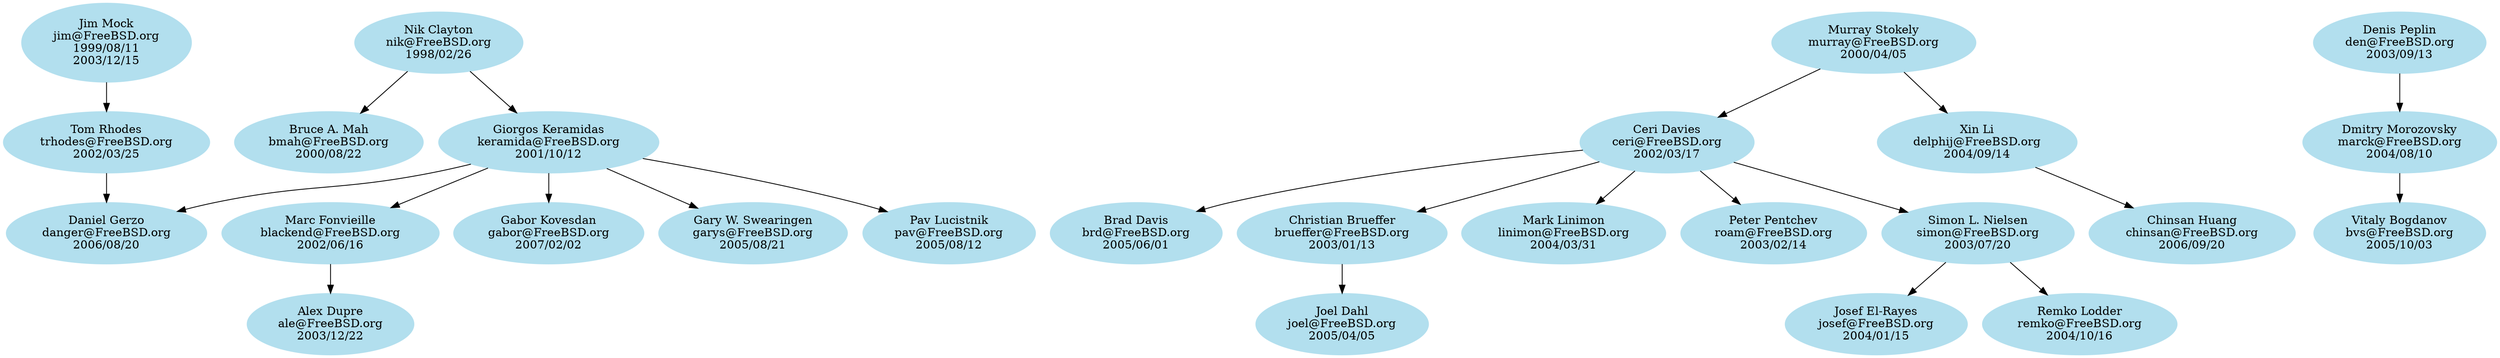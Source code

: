 # $FreeBSD$

digraph doc {

# Node definitions follow this example:
#
#   foo [label="Foo Bar\nfoo@FreeBSD.org\n????/??/??"]
#
# ????/??/?? is the date when the commit bit was obtained, usually the one you
# can find looking at CVS logs for the access (or avail) file under CVSROOT.
# Use YYYY/MM/DD format.
#
# For returned commit bits, the node definition will follow this example:
#
#   foo [label="Foo Bar\nfoo@FreeBSD.org\n????/??/??\n????/??/??"]
#
# The first date is the same as for an active committer, the second date is
# the date when the commit bit has been returned. Again, check CVS logs.

node [color=grey62, style=filled, bgcolor=black];

# Alumni go here. Try to keep things sorted.

node [color=lightblue2, style=filled, bgcolor=black];

# Current doc committers go here. Try to keep things sorted.

ale [label="Alex Dupre\nale@FreeBSD.org\n2003/12/22"]
blackend [label="Marc Fonvieille\nblackend@FreeBSD.org\n2002/06/16"]
bmah [label="Bruce A. Mah\nbmah@FreeBSD.org\n2000/08/22"]
brd [label="Brad Davis\nbrd@FreeBSD.org\n2005/06/01"]
brueffer [label="Christian Brueffer\nbrueffer@FreeBSD.org\n2003/01/13"]
bvs [label="Vitaly Bogdanov\nbvs@FreeBSD.org\n2005/10/03"]
ceri [label="Ceri Davies\nceri@FreeBSD.org\n2002/03/17"]
chinsan [label="Chinsan Huang\nchinsan@FreeBSD.org\n2006/09/20"]
danger [label="Daniel Gerzo\ndanger@FreeBSD.org\n2006/08/20"]
den [label="Denis Peplin\nden@FreeBSD.org\n2003/09/13"]
delphij [label="Xin Li\ndelphij@FreeBSD.org\n2004/09/14"]
gabor [label="Gabor Kovesdan\ngabor@FreeBSD.org\n2007/02/02"]
garys [label="Gary W. Swearingen\ngarys@FreeBSD.org\n2005/08/21"]
jim [label="Jim Mock\njim@FreeBSD.org\n1999/08/11\n2003/12/15"]
joel [label="Joel Dahl\njoel@FreeBSD.org\n2005/04/05"]
josef [label="Josef El-Rayes\njosef@FreeBSD.org\n2004/01/15"]
keramida [label="Giorgos Keramidas\nkeramida@FreeBSD.org\n2001/10/12"]
linimon [label="Mark Linimon\nlinimon@FreeBSD.org\n2004/03/31"]
marck [label="Dmitry Morozovsky\nmarck@FreeBSD.org\n2004/08/10"]
murray [label="Murray Stokely\nmurray@FreeBSD.org\n2000/04/05"]
nik [label="Nik Clayton\nnik@FreeBSD.org\n1998/02/26"]
pav [label="Pav Lucistnik\npav@FreeBSD.org\n2005/08/12"]
remko [label="Remko Lodder\nremko@FreeBSD.org\n2004/10/16"]
roam [label="Peter Pentchev\nroam@FreeBSD.org\n2003/02/14"]
simon [label="Simon L. Nielsen\nsimon@FreeBSD.org\n2003/07/20"]
trhodes [label="Tom Rhodes\ntrhodes@FreeBSD.org\n2002/03/25"]

# Here are the mentor/mentee relationships.
# Group together all the mentees for a particular mentor.
# Keep the list sorted by mentor login.

blackend -> ale

brueffer -> joel

ceri -> brd
ceri -> brueffer
ceri -> linimon
ceri -> roam
ceri -> simon

den -> marck

delphij -> chinsan

jim -> trhodes

keramida -> blackend
keramida -> danger
keramida -> gabor
keramida -> garys
keramida -> pav

marck -> bvs

murray -> ceri
murray -> delphij

nik -> bmah
nik -> keramida

simon -> josef
simon -> remko

trhodes -> danger

}
